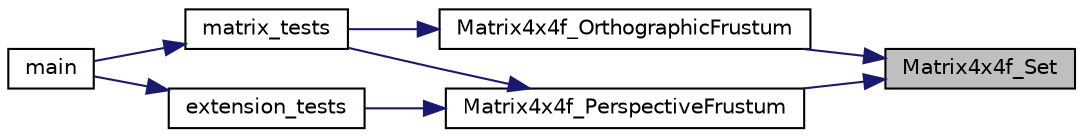 digraph "Matrix4x4f_Set"
{
 // LATEX_PDF_SIZE
  edge [fontname="Helvetica",fontsize="10",labelfontname="Helvetica",labelfontsize="10"];
  node [fontname="Helvetica",fontsize="10",shape=record];
  rankdir="RL";
  Node1 [label="Matrix4x4f_Set",height=0.2,width=0.4,color="black", fillcolor="grey75", style="filled", fontcolor="black",tooltip=" "];
  Node1 -> Node2 [dir="back",color="midnightblue",fontsize="10",style="solid",fontname="Helvetica"];
  Node2 [label="Matrix4x4f_OrthographicFrustum",height=0.2,width=0.4,color="black", fillcolor="white", style="filled",URL="$maths3d_8h.html#ab5449f3a4c21a79a25aad1c7bc322c06",tooltip=" "];
  Node2 -> Node3 [dir="back",color="midnightblue",fontsize="10",style="solid",fontname="Helvetica"];
  Node3 [label="matrix_tests",height=0.2,width=0.4,color="black", fillcolor="white", style="filled",URL="$tests_8cpp.html#a81702378d4fe24787c381f549e8e1847",tooltip=" "];
  Node3 -> Node4 [dir="back",color="midnightblue",fontsize="10",style="solid",fontname="Helvetica"];
  Node4 [label="main",height=0.2,width=0.4,color="black", fillcolor="white", style="filled",URL="$tests_8cpp.html#ac0f2228420376f4db7e1274f2b41667c",tooltip=" "];
  Node1 -> Node5 [dir="back",color="midnightblue",fontsize="10",style="solid",fontname="Helvetica"];
  Node5 [label="Matrix4x4f_PerspectiveFrustum",height=0.2,width=0.4,color="black", fillcolor="white", style="filled",URL="$maths3d_8h.html#a09e24e35e45ae0838ac9b60177164d8e",tooltip=" "];
  Node5 -> Node6 [dir="back",color="midnightblue",fontsize="10",style="solid",fontname="Helvetica"];
  Node6 [label="extension_tests",height=0.2,width=0.4,color="black", fillcolor="white", style="filled",URL="$tests_8cpp.html#a3943b56f2c9eb093893ed16cdf5777e7",tooltip=" "];
  Node6 -> Node4 [dir="back",color="midnightblue",fontsize="10",style="solid",fontname="Helvetica"];
  Node5 -> Node3 [dir="back",color="midnightblue",fontsize="10",style="solid",fontname="Helvetica"];
}
